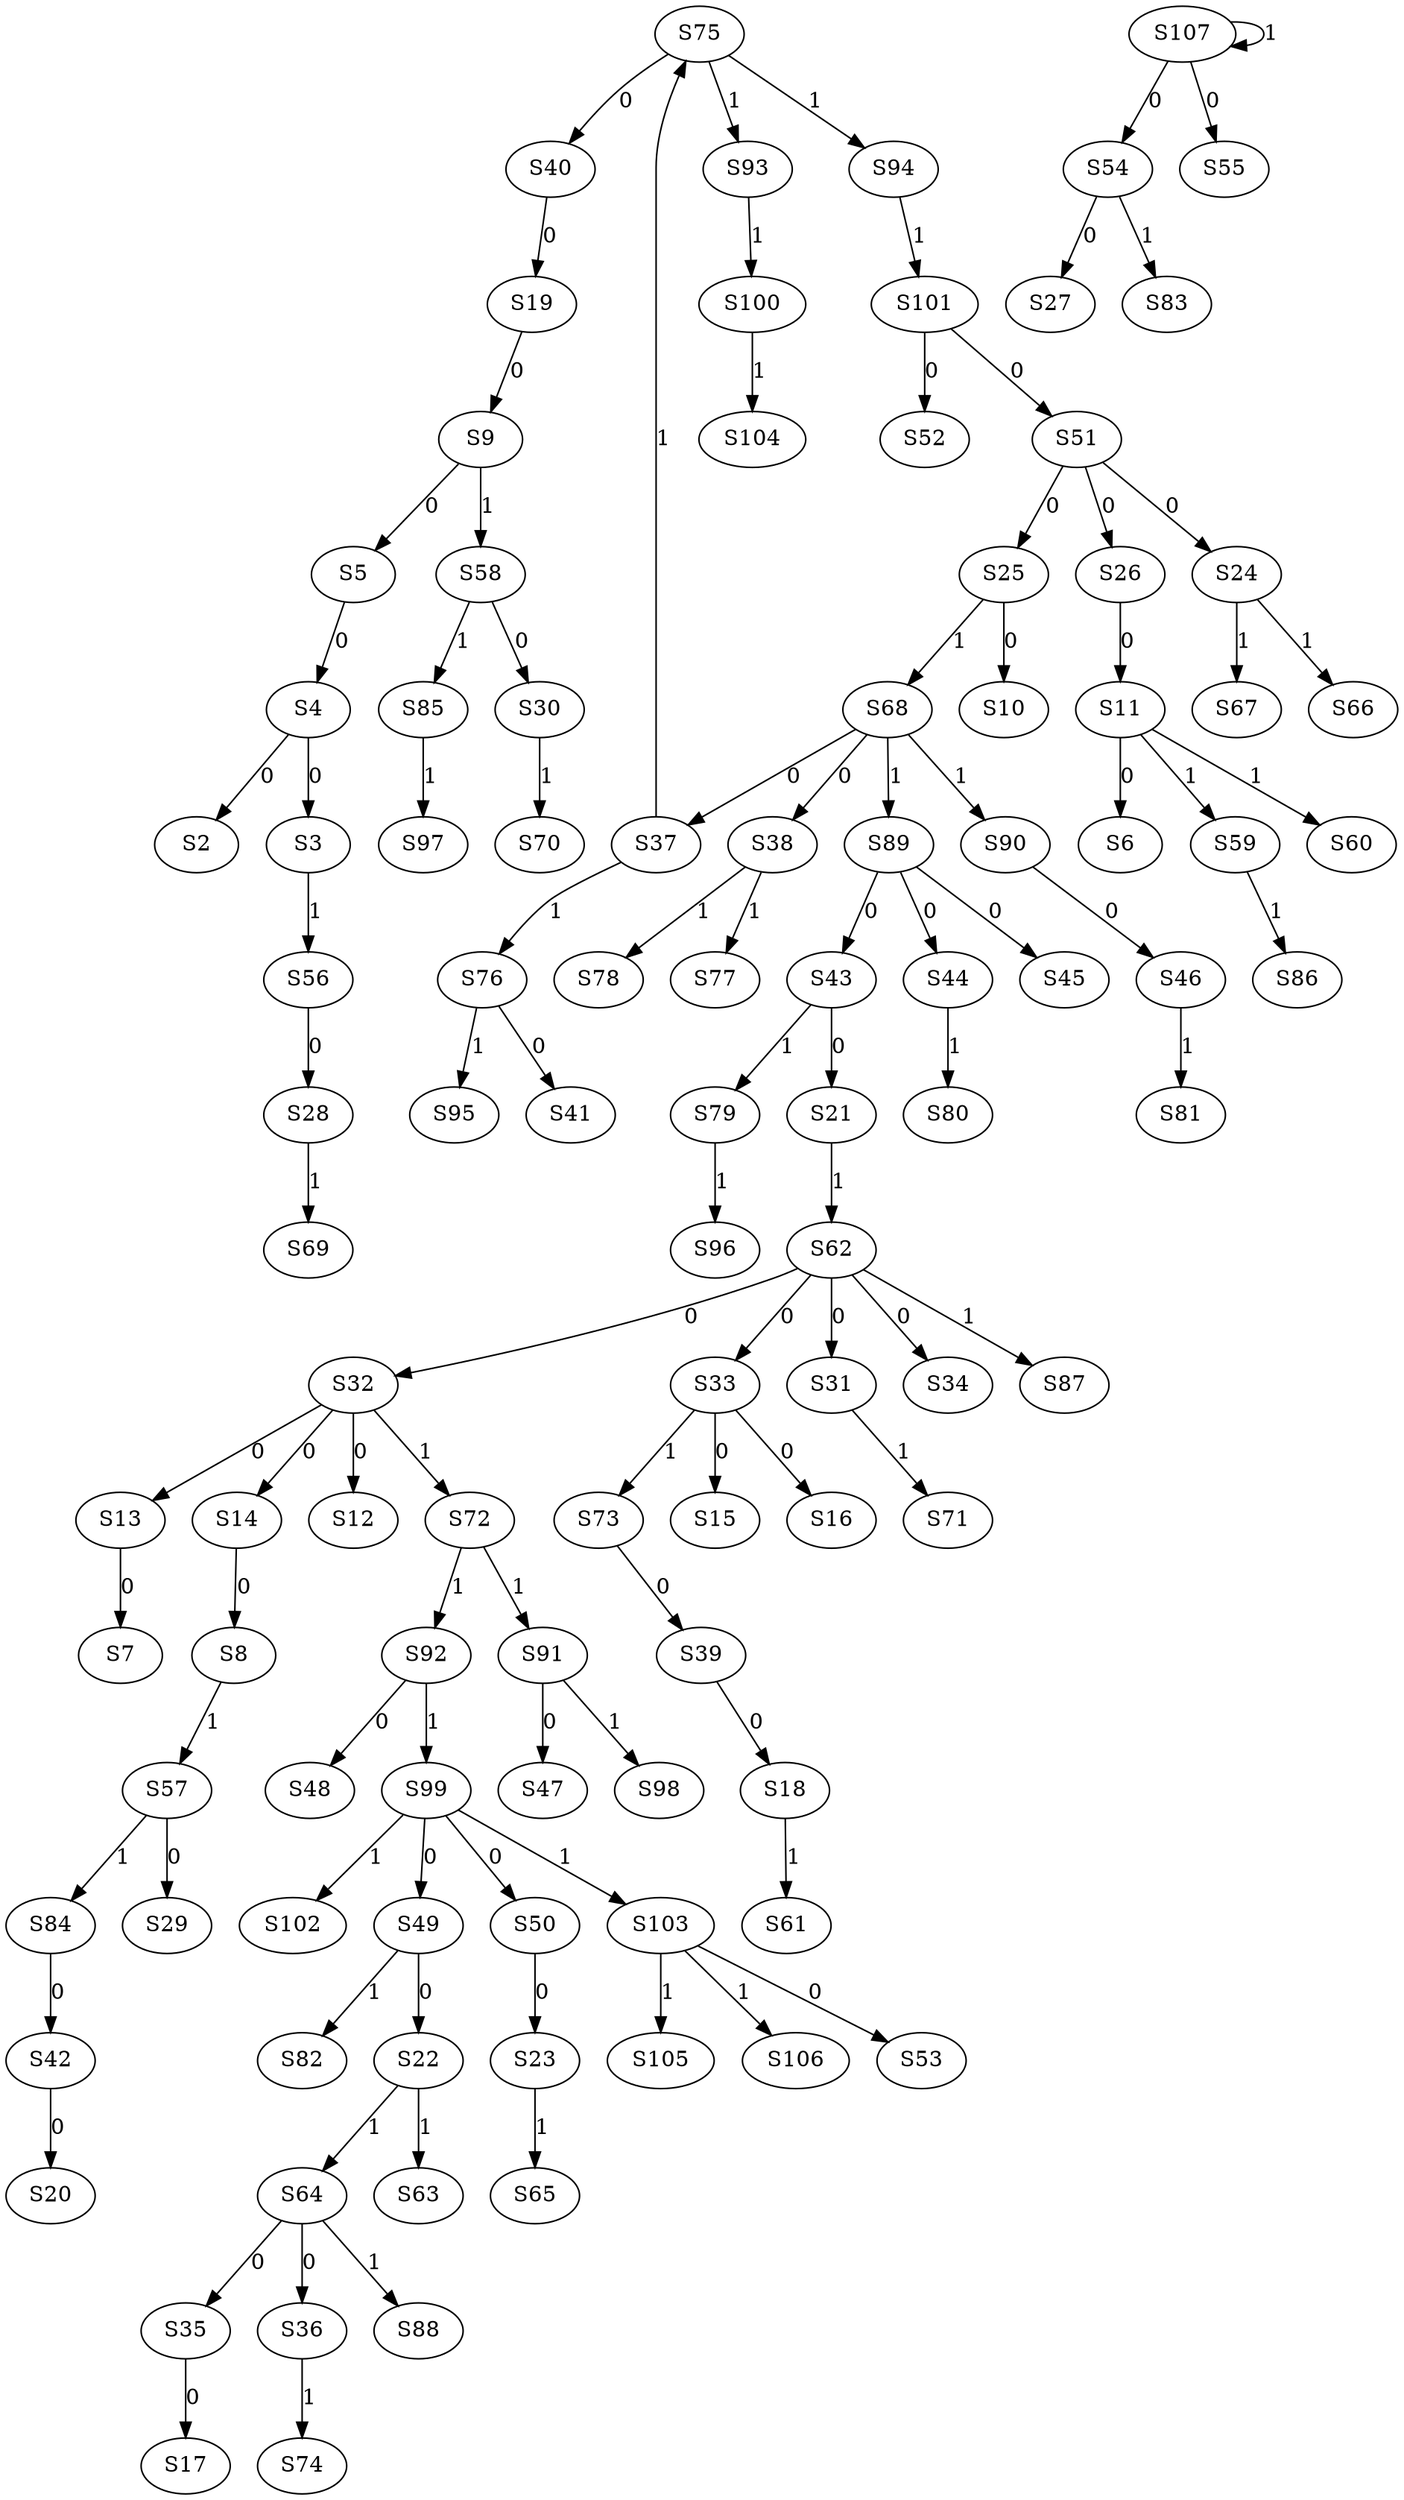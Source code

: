 strict digraph {
	S4 -> S2 [ label = 0 ];
	S4 -> S3 [ label = 0 ];
	S5 -> S4 [ label = 0 ];
	S9 -> S5 [ label = 0 ];
	S11 -> S6 [ label = 0 ];
	S13 -> S7 [ label = 0 ];
	S14 -> S8 [ label = 0 ];
	S19 -> S9 [ label = 0 ];
	S25 -> S10 [ label = 0 ];
	S26 -> S11 [ label = 0 ];
	S32 -> S12 [ label = 0 ];
	S32 -> S13 [ label = 0 ];
	S32 -> S14 [ label = 0 ];
	S33 -> S15 [ label = 0 ];
	S33 -> S16 [ label = 0 ];
	S35 -> S17 [ label = 0 ];
	S39 -> S18 [ label = 0 ];
	S40 -> S19 [ label = 0 ];
	S42 -> S20 [ label = 0 ];
	S43 -> S21 [ label = 0 ];
	S49 -> S22 [ label = 0 ];
	S50 -> S23 [ label = 0 ];
	S51 -> S24 [ label = 0 ];
	S51 -> S25 [ label = 0 ];
	S51 -> S26 [ label = 0 ];
	S54 -> S27 [ label = 0 ];
	S56 -> S28 [ label = 0 ];
	S57 -> S29 [ label = 0 ];
	S58 -> S30 [ label = 0 ];
	S62 -> S31 [ label = 0 ];
	S62 -> S32 [ label = 0 ];
	S62 -> S33 [ label = 0 ];
	S62 -> S34 [ label = 0 ];
	S64 -> S35 [ label = 0 ];
	S64 -> S36 [ label = 0 ];
	S68 -> S37 [ label = 0 ];
	S68 -> S38 [ label = 0 ];
	S73 -> S39 [ label = 0 ];
	S75 -> S40 [ label = 0 ];
	S76 -> S41 [ label = 0 ];
	S84 -> S42 [ label = 0 ];
	S89 -> S43 [ label = 0 ];
	S89 -> S44 [ label = 0 ];
	S89 -> S45 [ label = 0 ];
	S90 -> S46 [ label = 0 ];
	S91 -> S47 [ label = 0 ];
	S92 -> S48 [ label = 0 ];
	S99 -> S49 [ label = 0 ];
	S99 -> S50 [ label = 0 ];
	S101 -> S51 [ label = 0 ];
	S101 -> S52 [ label = 0 ];
	S103 -> S53 [ label = 0 ];
	S107 -> S54 [ label = 0 ];
	S107 -> S55 [ label = 0 ];
	S3 -> S56 [ label = 1 ];
	S8 -> S57 [ label = 1 ];
	S9 -> S58 [ label = 1 ];
	S11 -> S59 [ label = 1 ];
	S11 -> S60 [ label = 1 ];
	S18 -> S61 [ label = 1 ];
	S21 -> S62 [ label = 1 ];
	S22 -> S63 [ label = 1 ];
	S22 -> S64 [ label = 1 ];
	S23 -> S65 [ label = 1 ];
	S24 -> S66 [ label = 1 ];
	S24 -> S67 [ label = 1 ];
	S25 -> S68 [ label = 1 ];
	S28 -> S69 [ label = 1 ];
	S30 -> S70 [ label = 1 ];
	S31 -> S71 [ label = 1 ];
	S32 -> S72 [ label = 1 ];
	S33 -> S73 [ label = 1 ];
	S36 -> S74 [ label = 1 ];
	S37 -> S75 [ label = 1 ];
	S37 -> S76 [ label = 1 ];
	S38 -> S77 [ label = 1 ];
	S38 -> S78 [ label = 1 ];
	S43 -> S79 [ label = 1 ];
	S44 -> S80 [ label = 1 ];
	S46 -> S81 [ label = 1 ];
	S49 -> S82 [ label = 1 ];
	S54 -> S83 [ label = 1 ];
	S57 -> S84 [ label = 1 ];
	S58 -> S85 [ label = 1 ];
	S59 -> S86 [ label = 1 ];
	S62 -> S87 [ label = 1 ];
	S64 -> S88 [ label = 1 ];
	S68 -> S89 [ label = 1 ];
	S68 -> S90 [ label = 1 ];
	S72 -> S91 [ label = 1 ];
	S72 -> S92 [ label = 1 ];
	S75 -> S93 [ label = 1 ];
	S75 -> S94 [ label = 1 ];
	S76 -> S95 [ label = 1 ];
	S79 -> S96 [ label = 1 ];
	S85 -> S97 [ label = 1 ];
	S91 -> S98 [ label = 1 ];
	S92 -> S99 [ label = 1 ];
	S93 -> S100 [ label = 1 ];
	S94 -> S101 [ label = 1 ];
	S99 -> S102 [ label = 1 ];
	S99 -> S103 [ label = 1 ];
	S100 -> S104 [ label = 1 ];
	S103 -> S105 [ label = 1 ];
	S103 -> S106 [ label = 1 ];
	S107 -> S107 [ label = 1 ];
}